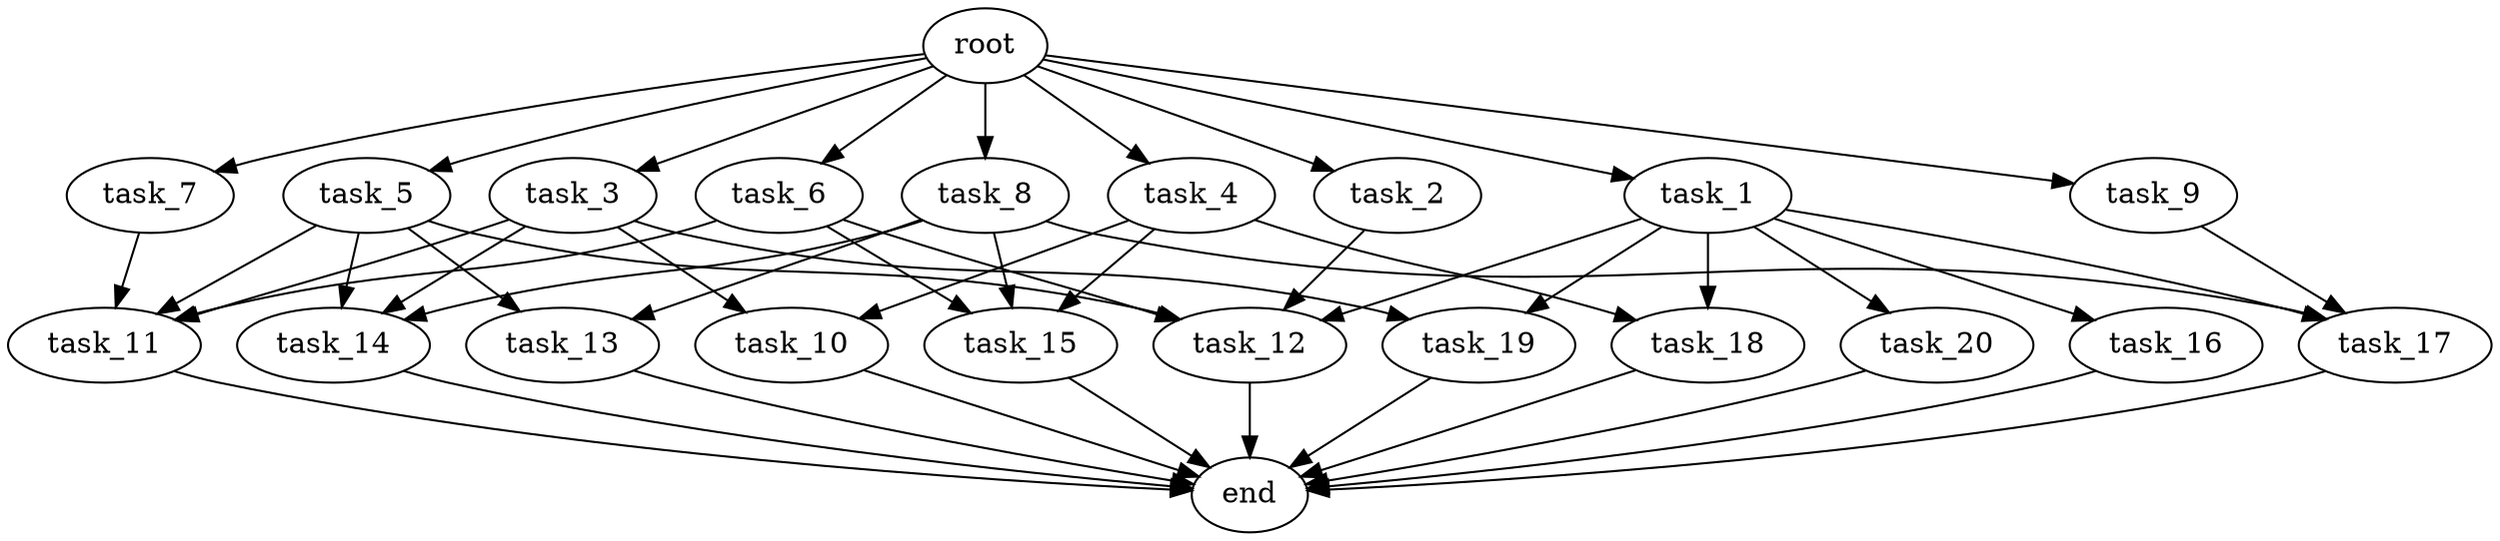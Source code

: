 digraph G {
  root [size="0.000000e+00"];
  task_1 [size="1.507686e+09"];
  task_2 [size="4.936302e+09"];
  task_3 [size="3.419787e+09"];
  task_4 [size="3.116455e+09"];
  task_5 [size="7.994824e+09"];
  task_6 [size="9.979636e+09"];
  task_7 [size="4.637381e+09"];
  task_8 [size="7.914456e+09"];
  task_9 [size="3.303156e+09"];
  task_10 [size="8.435619e+09"];
  task_11 [size="9.516489e+09"];
  task_12 [size="5.613274e+08"];
  task_13 [size="7.756753e+09"];
  task_14 [size="7.147756e+08"];
  task_15 [size="4.701998e+09"];
  task_16 [size="1.922731e+09"];
  task_17 [size="8.415551e+09"];
  task_18 [size="8.172690e+09"];
  task_19 [size="8.282692e+09"];
  task_20 [size="1.220494e+09"];
  end [size="0.000000e+00"];

  root -> task_1 [size="1.000000e-12"];
  root -> task_2 [size="1.000000e-12"];
  root -> task_3 [size="1.000000e-12"];
  root -> task_4 [size="1.000000e-12"];
  root -> task_5 [size="1.000000e-12"];
  root -> task_6 [size="1.000000e-12"];
  root -> task_7 [size="1.000000e-12"];
  root -> task_8 [size="1.000000e-12"];
  root -> task_9 [size="1.000000e-12"];
  task_1 -> task_12 [size="1.403319e+07"];
  task_1 -> task_16 [size="1.922731e+08"];
  task_1 -> task_17 [size="2.805184e+08"];
  task_1 -> task_18 [size="4.086345e+08"];
  task_1 -> task_19 [size="4.141346e+08"];
  task_1 -> task_20 [size="1.220494e+08"];
  task_2 -> task_12 [size="1.403319e+07"];
  task_3 -> task_10 [size="4.217810e+08"];
  task_3 -> task_11 [size="2.379122e+08"];
  task_3 -> task_14 [size="2.382585e+07"];
  task_3 -> task_19 [size="4.141346e+08"];
  task_4 -> task_10 [size="4.217810e+08"];
  task_4 -> task_15 [size="1.567333e+08"];
  task_4 -> task_18 [size="4.086345e+08"];
  task_5 -> task_11 [size="2.379122e+08"];
  task_5 -> task_12 [size="1.403319e+07"];
  task_5 -> task_13 [size="3.878377e+08"];
  task_5 -> task_14 [size="2.382585e+07"];
  task_6 -> task_11 [size="2.379122e+08"];
  task_6 -> task_12 [size="1.403319e+07"];
  task_6 -> task_15 [size="1.567333e+08"];
  task_7 -> task_11 [size="2.379122e+08"];
  task_8 -> task_13 [size="3.878377e+08"];
  task_8 -> task_14 [size="2.382585e+07"];
  task_8 -> task_15 [size="1.567333e+08"];
  task_8 -> task_17 [size="2.805184e+08"];
  task_9 -> task_17 [size="2.805184e+08"];
  task_10 -> end [size="1.000000e-12"];
  task_11 -> end [size="1.000000e-12"];
  task_12 -> end [size="1.000000e-12"];
  task_13 -> end [size="1.000000e-12"];
  task_14 -> end [size="1.000000e-12"];
  task_15 -> end [size="1.000000e-12"];
  task_16 -> end [size="1.000000e-12"];
  task_17 -> end [size="1.000000e-12"];
  task_18 -> end [size="1.000000e-12"];
  task_19 -> end [size="1.000000e-12"];
  task_20 -> end [size="1.000000e-12"];
}

